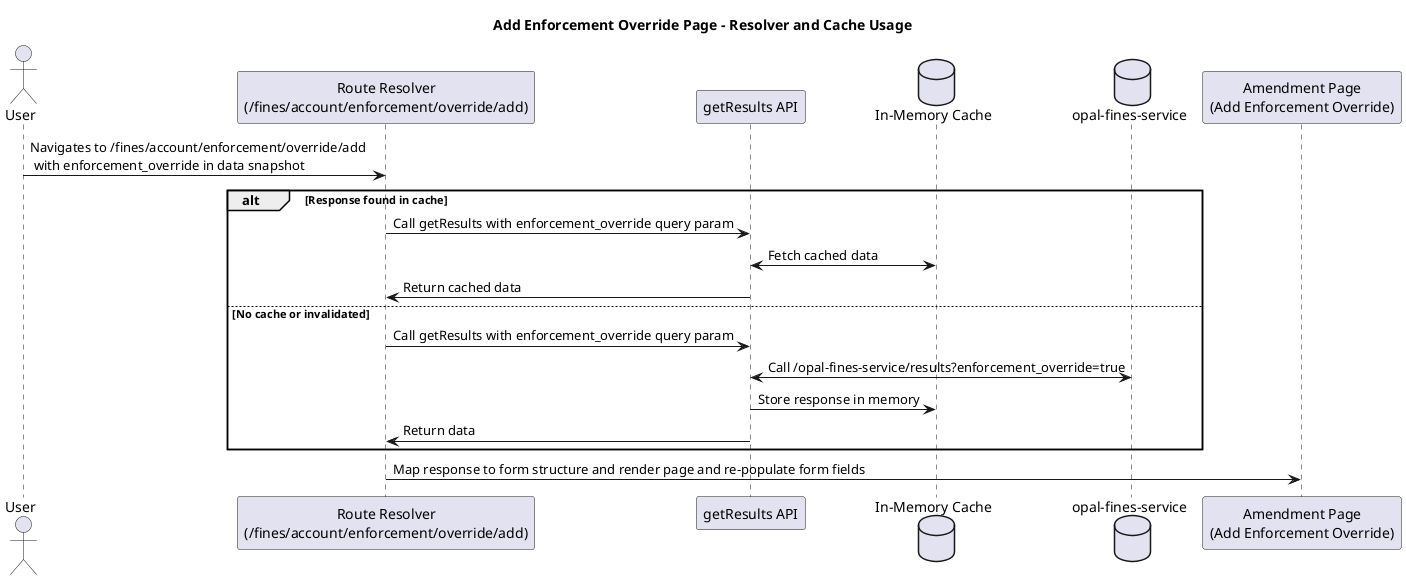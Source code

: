 @startuml
title Add Enforcement Override Page - Resolver and Cache Usage

actor User
participant "Route Resolver\n(/fines/account/enforcement/override/add)" as Resolver
participant "getResults API" as API
database "In-Memory Cache" as Cache
database "opal-fines-service" as Backend
participant "Amendment Page\n(Add Enforcement Override)" as Page

User -> Resolver : Navigates to /fines/account/enforcement/override/add \n with enforcement_override in data snapshot

alt Response found in cache
    Resolver -> API : Call getResults with enforcement_override query param
    API <-> Cache : Fetch cached data
    API -> Resolver : Return cached data
else No cache or invalidated
    Resolver -> API : Call getResults with enforcement_override query param
    API <-> Backend : Call /opal-fines-service/results?enforcement_override=true
    API -> Cache : Store response in memory
    API -> Resolver : Return data
end


Resolver -> Page : Map response to form structure and render page and re-populate form fields
@enduml